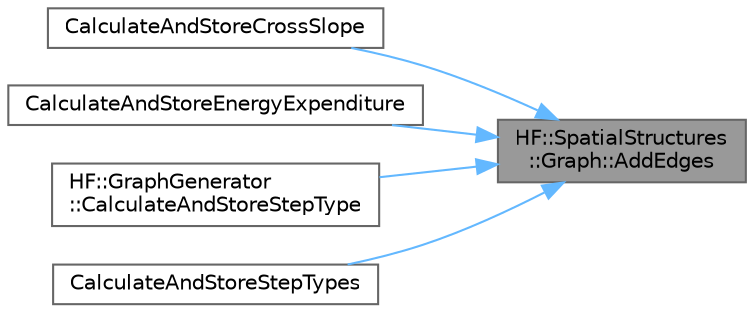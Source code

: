 digraph "HF::SpatialStructures::Graph::AddEdges"
{
 // LATEX_PDF_SIZE
  bgcolor="transparent";
  edge [fontname=Helvetica,fontsize=10,labelfontname=Helvetica,labelfontsize=10];
  node [fontname=Helvetica,fontsize=10,shape=box,height=0.2,width=0.4];
  rankdir="RL";
  Node1 [label="HF::SpatialStructures\l::Graph::AddEdges",height=0.2,width=0.4,color="gray40", fillcolor="grey60", style="filled", fontcolor="black",tooltip="Add multiple edges to the graph."];
  Node1 -> Node2 [dir="back",color="steelblue1",style="solid"];
  Node2 [label="CalculateAndStoreCrossSlope",height=0.2,width=0.4,color="grey40", fillcolor="white", style="filled",URL="$a00458.html#gad7f7fa84fbf7484d38228ccd346d1ae0",tooltip="Calculates cross slope for all subgraphs in *g."];
  Node1 -> Node3 [dir="back",color="steelblue1",style="solid"];
  Node3 [label="CalculateAndStoreEnergyExpenditure",height=0.2,width=0.4,color="grey40", fillcolor="white", style="filled",URL="$a00458.html#ga76d98cf2df63a766a74137dfa815d9a9",tooltip="Calculates energy expenditure for all subgraphs in *g and stores them in the graph at AlgorithmCostTi..."];
  Node1 -> Node4 [dir="back",color="steelblue1",style="solid"];
  Node4 [label="HF::GraphGenerator\l::CalculateAndStoreStepType",height=0.2,width=0.4,color="grey40", fillcolor="white", style="filled",URL="$a00463.html#a0251caf5a32eb2c1f9d846d88eb7fe22",tooltip=" "];
  Node1 -> Node5 [dir="back",color="steelblue1",style="solid"];
  Node5 [label="CalculateAndStoreStepTypes",height=0.2,width=0.4,color="grey40", fillcolor="white", style="filled",URL="$a00454.html#gae7f55e49ba1992471430d0e3d415ebae",tooltip="Query the graph and identify the step types of all edges, adding them to the graph."];
}
